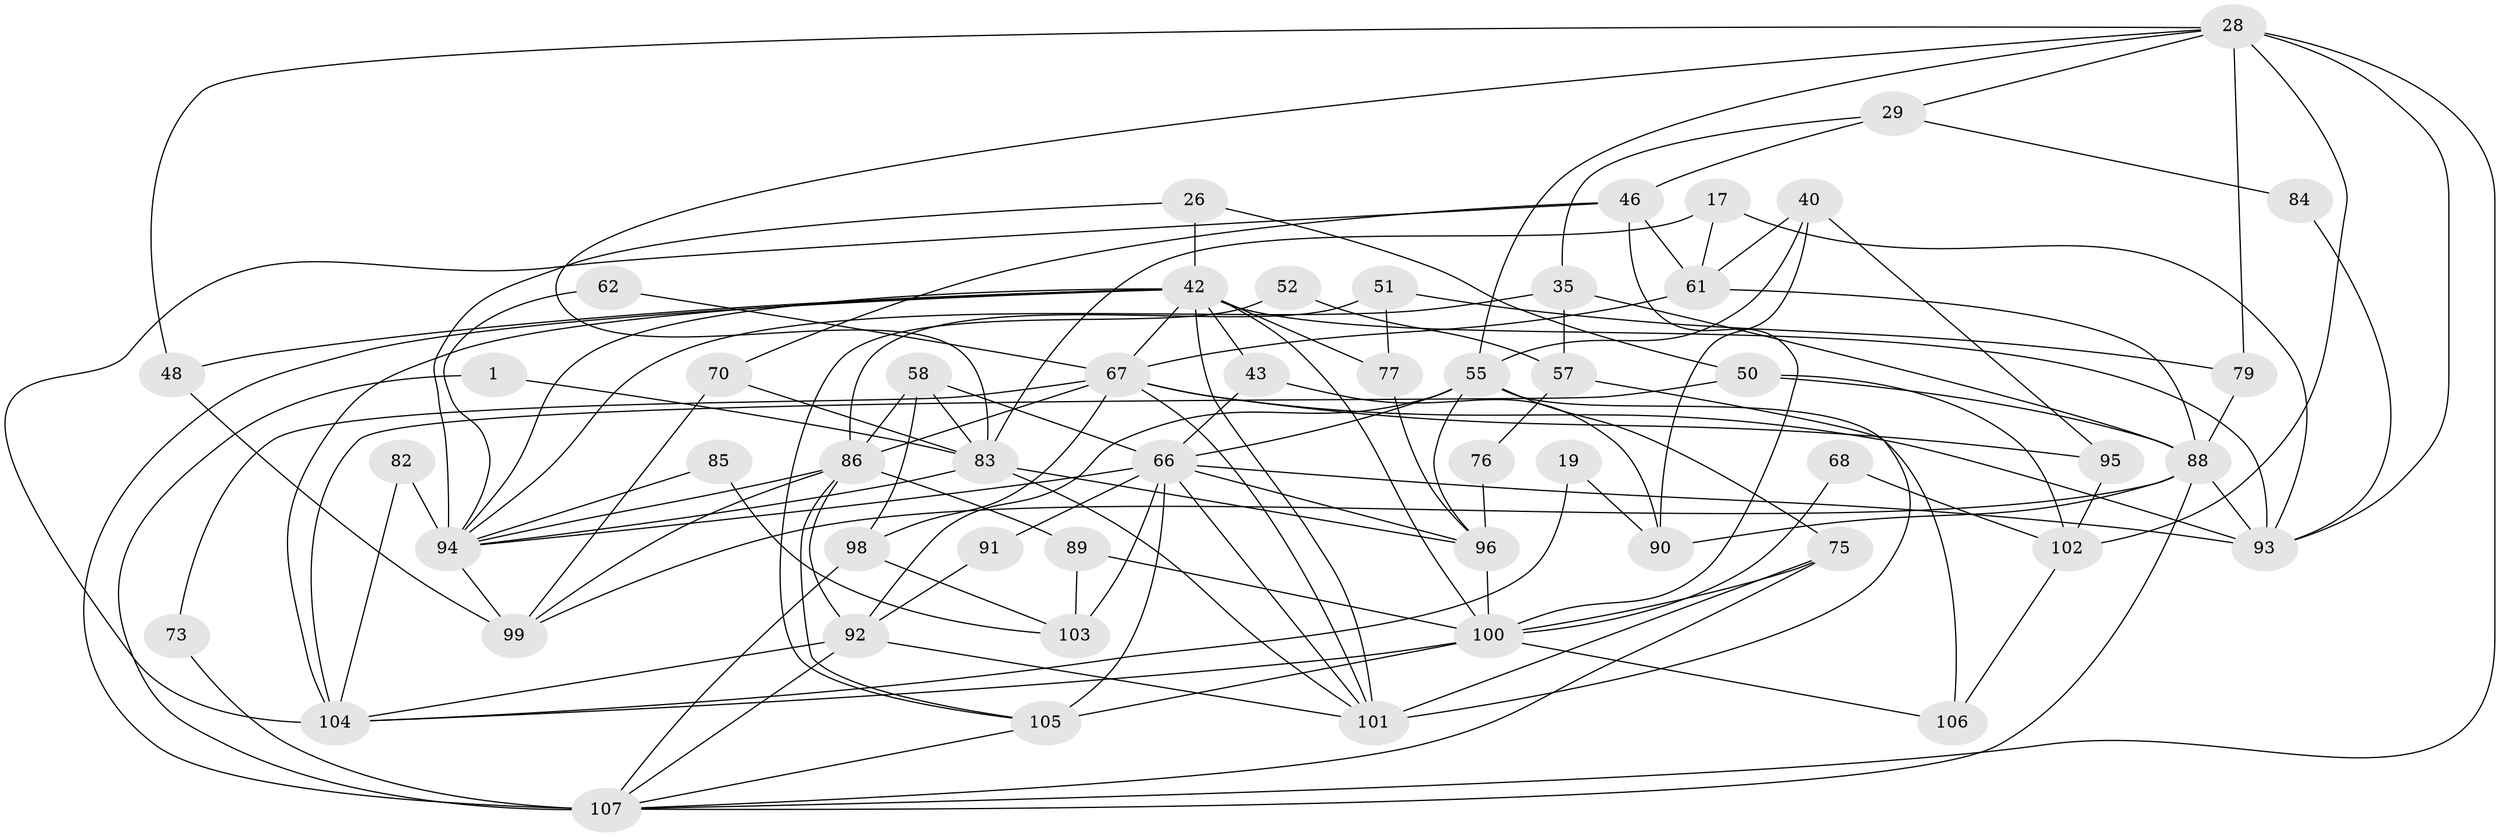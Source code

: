 // original degree distribution, {2: 0.1588785046728972, 3: 0.24299065420560748, 7: 0.04672897196261682, 6: 0.09345794392523364, 4: 0.2523364485981308, 5: 0.19626168224299065, 8: 0.009345794392523364}
// Generated by graph-tools (version 1.1) at 2025/52/03/04/25 21:52:31]
// undirected, 53 vertices, 125 edges
graph export_dot {
graph [start="1"]
  node [color=gray90,style=filled];
  1;
  17;
  19;
  26;
  28 [super="+3"];
  29;
  35;
  40 [super="+9"];
  42 [super="+13+33+38+37"];
  43;
  46 [super="+41"];
  48;
  50;
  51 [super="+8"];
  52;
  55 [super="+21"];
  57;
  58;
  61;
  62;
  66 [super="+23+31+59"];
  67 [super="+12+15+60"];
  68;
  70 [super="+25"];
  73;
  75 [super="+49"];
  76;
  77;
  79;
  82;
  83 [super="+2+7+72"];
  84;
  85;
  86 [super="+81"];
  88 [super="+36"];
  89;
  90;
  91;
  92 [super="+64+65"];
  93 [super="+54"];
  94 [super="+30"];
  95 [super="+20"];
  96 [super="+80"];
  98;
  99;
  100 [super="+56+74"];
  101 [super="+63+39"];
  102 [super="+18"];
  103 [super="+97"];
  104 [super="+78+44"];
  105 [super="+22+87"];
  106;
  107 [super="+53+69+45"];
  1 -- 107;
  1 -- 83;
  17 -- 61;
  17 -- 93;
  17 -- 83;
  19 -- 90;
  19 -- 104;
  26 -- 50;
  26 -- 94;
  26 -- 42;
  28 -- 79 [weight=2];
  28 -- 83;
  28 -- 48;
  28 -- 29;
  28 -- 102;
  28 -- 55;
  28 -- 93 [weight=2];
  28 -- 107;
  29 -- 35;
  29 -- 84;
  29 -- 46;
  35 -- 94;
  35 -- 88;
  35 -- 57;
  40 -- 90 [weight=2];
  40 -- 61;
  40 -- 55;
  40 -- 95;
  42 -- 77 [weight=3];
  42 -- 100 [weight=3];
  42 -- 93 [weight=2];
  42 -- 104 [weight=2];
  42 -- 94;
  42 -- 43;
  42 -- 48;
  42 -- 67;
  42 -- 101 [weight=2];
  42 -- 107 [weight=2];
  43 -- 90;
  43 -- 66;
  46 -- 61;
  46 -- 104;
  46 -- 100;
  46 -- 70;
  48 -- 99;
  50 -- 104 [weight=2];
  50 -- 102;
  50 -- 88;
  51 -- 79 [weight=2];
  51 -- 77;
  51 -- 86;
  52 -- 57;
  52 -- 105;
  55 -- 106 [weight=2];
  55 -- 96 [weight=2];
  55 -- 75;
  55 -- 66;
  55 -- 92;
  57 -- 101;
  57 -- 76;
  58 -- 86;
  58 -- 83;
  58 -- 98;
  58 -- 66;
  61 -- 67;
  61 -- 88;
  62 -- 67;
  62 -- 94;
  66 -- 91;
  66 -- 96;
  66 -- 93;
  66 -- 105 [weight=3];
  66 -- 101 [weight=2];
  66 -- 103;
  66 -- 94 [weight=2];
  67 -- 73;
  67 -- 95;
  67 -- 98;
  67 -- 101;
  67 -- 86 [weight=2];
  67 -- 93;
  68 -- 102;
  68 -- 100;
  70 -- 83;
  70 -- 99;
  73 -- 107;
  75 -- 101 [weight=2];
  75 -- 100;
  75 -- 107 [weight=2];
  76 -- 96;
  77 -- 96 [weight=2];
  79 -- 88;
  82 -- 94;
  82 -- 104 [weight=2];
  83 -- 101 [weight=2];
  83 -- 94 [weight=2];
  83 -- 96;
  84 -- 93;
  85 -- 103;
  85 -- 94;
  86 -- 105 [weight=3];
  86 -- 99;
  86 -- 89;
  86 -- 94;
  86 -- 92;
  88 -- 90;
  88 -- 99;
  88 -- 93;
  88 -- 107;
  89 -- 103 [weight=2];
  89 -- 100 [weight=2];
  91 -- 92;
  92 -- 107;
  92 -- 101;
  92 -- 104;
  94 -- 99;
  95 -- 102;
  96 -- 100;
  98 -- 107 [weight=3];
  98 -- 103;
  100 -- 106;
  100 -- 104 [weight=2];
  100 -- 105 [weight=2];
  102 -- 106;
  105 -- 107;
}
